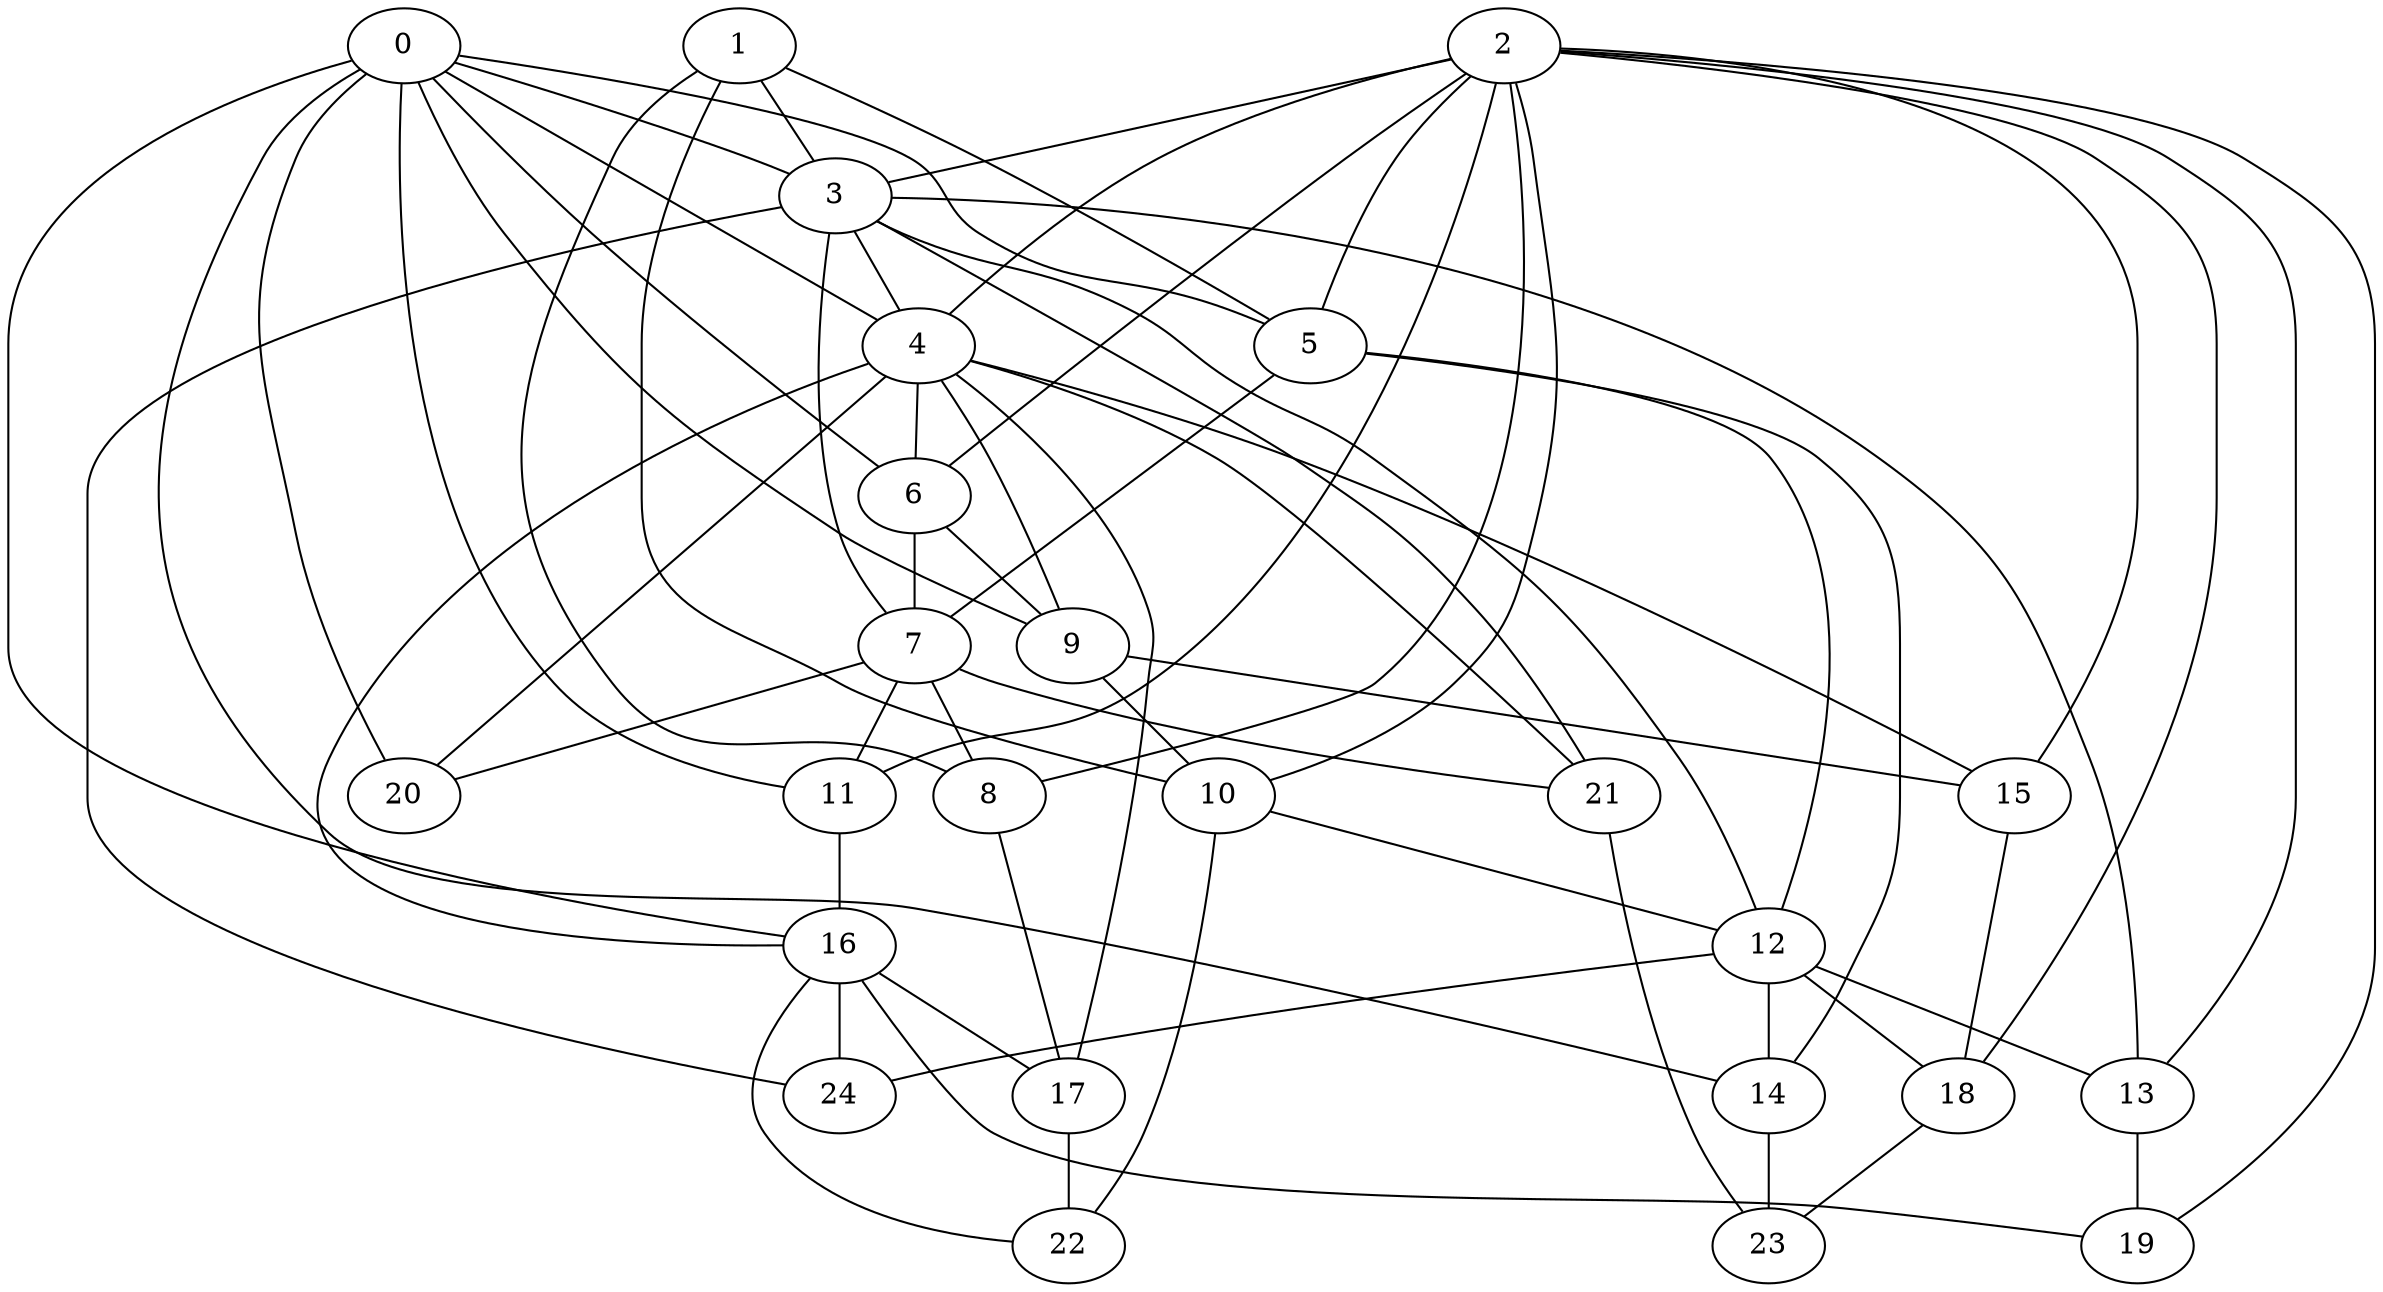 strict graph "barabasi_albert_graph(25,3)" {
0;
1;
2;
3;
4;
5;
6;
7;
8;
9;
10;
11;
12;
13;
14;
15;
16;
17;
18;
19;
20;
21;
22;
23;
24;
0 -- 3  [is_available=True, prob="0.407745873245"];
0 -- 4  [is_available=True, prob="0.0672289644359"];
0 -- 5  [is_available=True, prob="0.925258230375"];
0 -- 6  [is_available=True, prob="0.524602105463"];
0 -- 9  [is_available=True, prob="0.405352025588"];
0 -- 11  [is_available=True, prob="0.299585735129"];
0 -- 14  [is_available=True, prob="0.870327123558"];
0 -- 16  [is_available=True, prob="0.596538425061"];
0 -- 20  [is_available=True, prob="0.885320943029"];
1 -- 8  [is_available=True, prob="0.638826124549"];
1 -- 10  [is_available=True, prob="0.872850080136"];
1 -- 3  [is_available=True, prob="1.0"];
1 -- 5  [is_available=True, prob="1.0"];
2 -- 3  [is_available=True, prob="0.52544046894"];
2 -- 4  [is_available=True, prob="0.485481596583"];
2 -- 5  [is_available=True, prob="0.487215397843"];
2 -- 6  [is_available=True, prob="0.653729338134"];
2 -- 8  [is_available=True, prob="1.0"];
2 -- 10  [is_available=True, prob="1.0"];
2 -- 11  [is_available=True, prob="0.879209824351"];
2 -- 13  [is_available=True, prob="0.436427387463"];
2 -- 15  [is_available=True, prob="0.696992304887"];
2 -- 18  [is_available=True, prob="1.0"];
2 -- 19  [is_available=True, prob="0.577961277985"];
3 -- 4  [is_available=True, prob="0.93786910536"];
3 -- 7  [is_available=True, prob="0.0864229604899"];
3 -- 12  [is_available=True, prob="0.836556295122"];
3 -- 13  [is_available=True, prob="0.48801218156"];
3 -- 21  [is_available=True, prob="0.410405543997"];
3 -- 24  [is_available=True, prob="0.704866735985"];
4 -- 6  [is_available=True, prob="0.379267784908"];
4 -- 9  [is_available=True, prob="0.124340570312"];
4 -- 15  [is_available=True, prob="1.0"];
4 -- 16  [is_available=True, prob="1.0"];
4 -- 17  [is_available=True, prob="1.0"];
4 -- 20  [is_available=True, prob="1.0"];
4 -- 21  [is_available=True, prob="0.594308428968"];
5 -- 7  [is_available=True, prob="1.0"];
5 -- 12  [is_available=True, prob="0.784726370342"];
5 -- 14  [is_available=True, prob="0.803850946478"];
6 -- 9  [is_available=True, prob="0.0646933939157"];
6 -- 7  [is_available=True, prob="0.116885024394"];
7 -- 8  [is_available=True, prob="1.0"];
7 -- 11  [is_available=True, prob="0.424631416201"];
7 -- 20  [is_available=True, prob="0.292358298911"];
7 -- 21  [is_available=True, prob="0.630756146485"];
8 -- 17  [is_available=True, prob="0.528320206912"];
9 -- 10  [is_available=True, prob="1.0"];
9 -- 15  [is_available=True, prob="1.0"];
10 -- 12  [is_available=True, prob="0.0136960409992"];
10 -- 22  [is_available=True, prob="0.0522652254797"];
11 -- 16  [is_available=True, prob="0.551399091924"];
12 -- 13  [is_available=True, prob="0.375000477892"];
12 -- 14  [is_available=True, prob="1.0"];
12 -- 18  [is_available=True, prob="0.528468688637"];
12 -- 24  [is_available=True, prob="0.486407899519"];
13 -- 19  [is_available=True, prob="0.0434663953397"];
14 -- 23  [is_available=True, prob="1.0"];
15 -- 18  [is_available=True, prob="0.266585700136"];
16 -- 17  [is_available=True, prob="0.0834612484899"];
16 -- 19  [is_available=True, prob="0.109119010561"];
16 -- 22  [is_available=True, prob="0.478749004535"];
16 -- 24  [is_available=True, prob="0.652570280609"];
17 -- 22  [is_available=True, prob="0.753242470303"];
18 -- 23  [is_available=True, prob="0.289632417108"];
21 -- 23  [is_available=True, prob="0.408038924074"];
}

